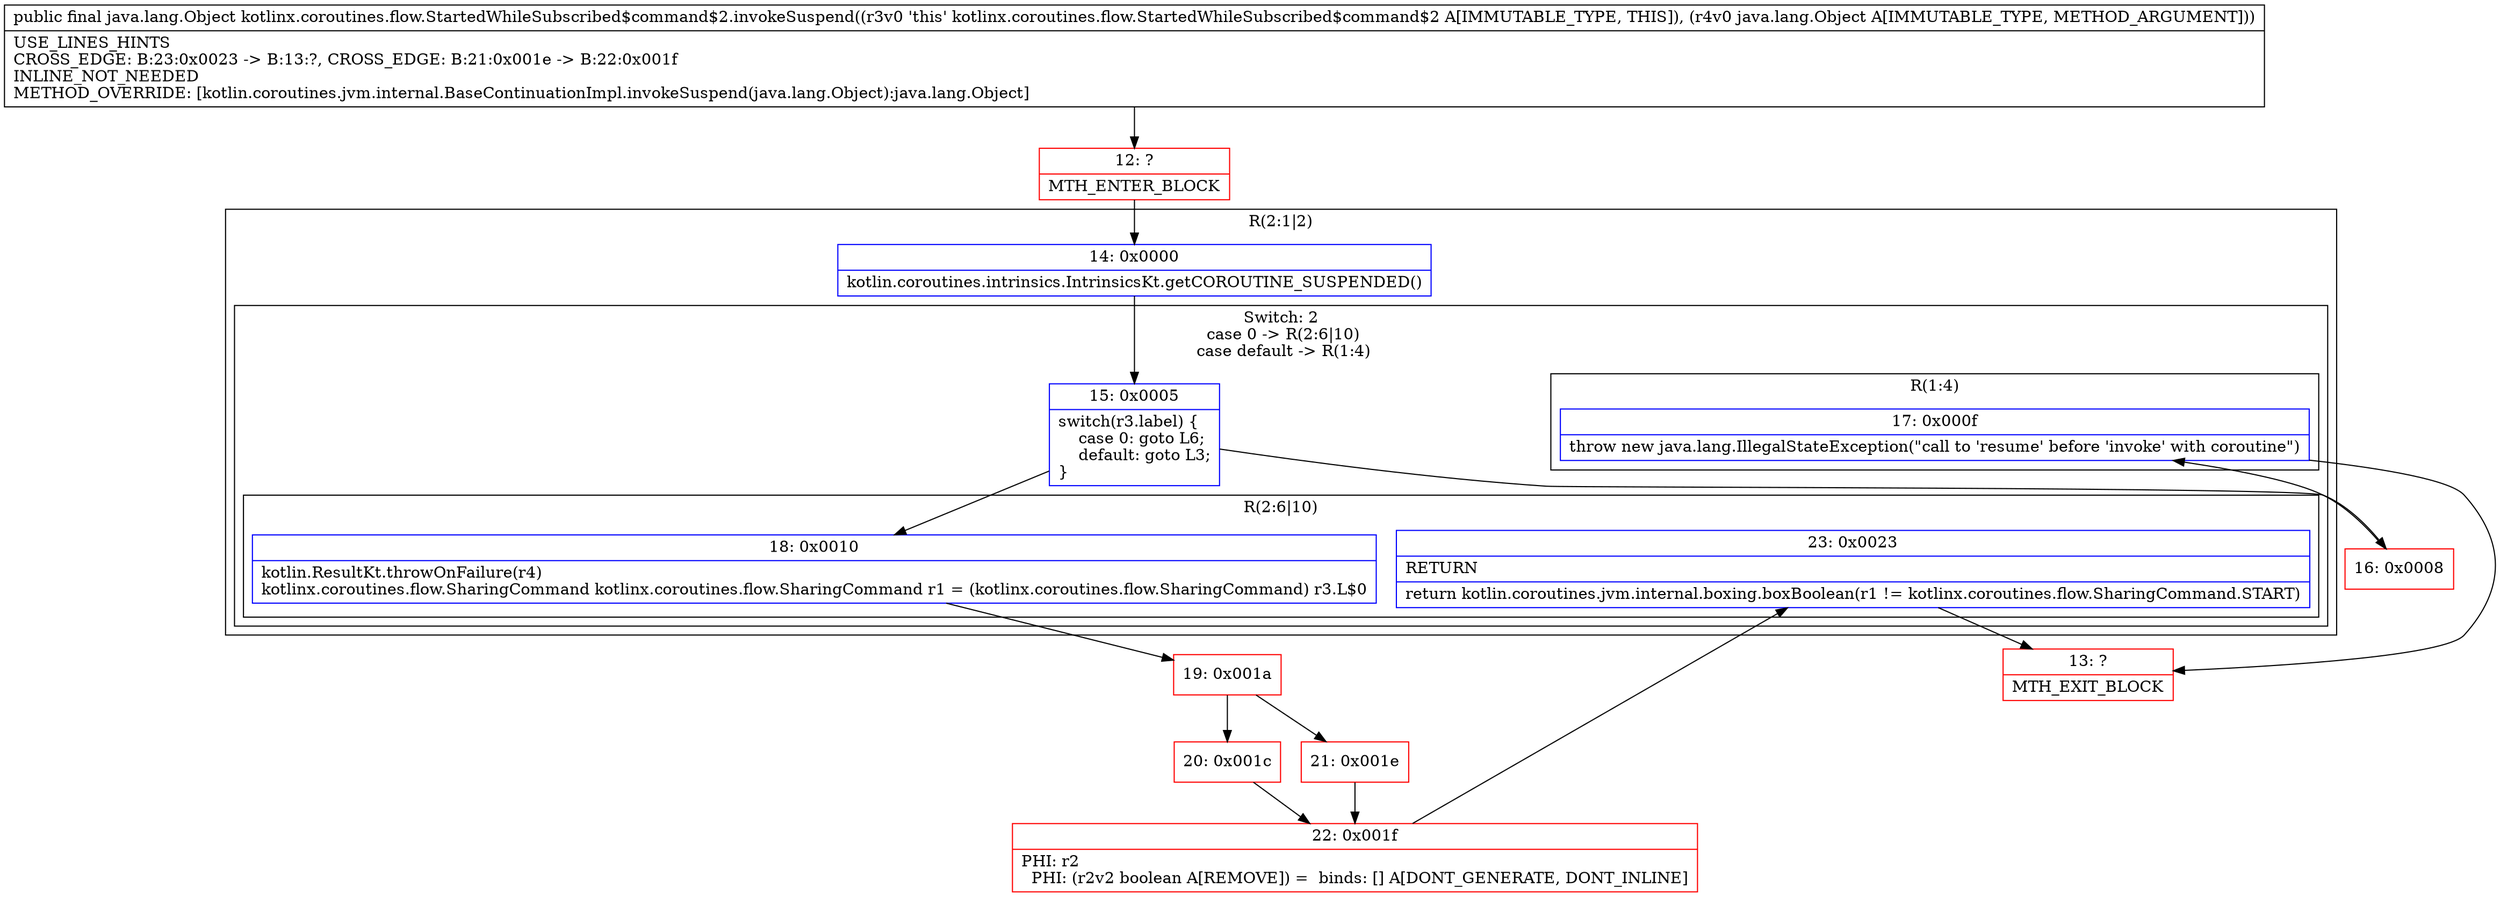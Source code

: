 digraph "CFG forkotlinx.coroutines.flow.StartedWhileSubscribed$command$2.invokeSuspend(Ljava\/lang\/Object;)Ljava\/lang\/Object;" {
subgraph cluster_Region_2129182990 {
label = "R(2:1|2)";
node [shape=record,color=blue];
Node_14 [shape=record,label="{14\:\ 0x0000|kotlin.coroutines.intrinsics.IntrinsicsKt.getCOROUTINE_SUSPENDED()\l}"];
subgraph cluster_SwitchRegion_950915660 {
label = "Switch: 2
 case 0 -> R(2:6|10)
 case default -> R(1:4)";
node [shape=record,color=blue];
Node_15 [shape=record,label="{15\:\ 0x0005|switch(r3.label) \{\l    case 0: goto L6;\l    default: goto L3;\l\}\l}"];
subgraph cluster_Region_1052864624 {
label = "R(2:6|10)";
node [shape=record,color=blue];
Node_18 [shape=record,label="{18\:\ 0x0010|kotlin.ResultKt.throwOnFailure(r4)\lkotlinx.coroutines.flow.SharingCommand kotlinx.coroutines.flow.SharingCommand r1 = (kotlinx.coroutines.flow.SharingCommand) r3.L$0\l}"];
Node_23 [shape=record,label="{23\:\ 0x0023|RETURN\l|return kotlin.coroutines.jvm.internal.boxing.boxBoolean(r1 != kotlinx.coroutines.flow.SharingCommand.START)\l}"];
}
subgraph cluster_Region_419956902 {
label = "R(1:4)";
node [shape=record,color=blue];
Node_17 [shape=record,label="{17\:\ 0x000f|throw new java.lang.IllegalStateException(\"call to 'resume' before 'invoke' with coroutine\")\l}"];
}
}
}
Node_12 [shape=record,color=red,label="{12\:\ ?|MTH_ENTER_BLOCK\l}"];
Node_16 [shape=record,color=red,label="{16\:\ 0x0008}"];
Node_13 [shape=record,color=red,label="{13\:\ ?|MTH_EXIT_BLOCK\l}"];
Node_19 [shape=record,color=red,label="{19\:\ 0x001a}"];
Node_20 [shape=record,color=red,label="{20\:\ 0x001c}"];
Node_22 [shape=record,color=red,label="{22\:\ 0x001f|PHI: r2 \l  PHI: (r2v2 boolean A[REMOVE]) =  binds: [] A[DONT_GENERATE, DONT_INLINE]\l}"];
Node_21 [shape=record,color=red,label="{21\:\ 0x001e}"];
MethodNode[shape=record,label="{public final java.lang.Object kotlinx.coroutines.flow.StartedWhileSubscribed$command$2.invokeSuspend((r3v0 'this' kotlinx.coroutines.flow.StartedWhileSubscribed$command$2 A[IMMUTABLE_TYPE, THIS]), (r4v0 java.lang.Object A[IMMUTABLE_TYPE, METHOD_ARGUMENT]))  | USE_LINES_HINTS\lCROSS_EDGE: B:23:0x0023 \-\> B:13:?, CROSS_EDGE: B:21:0x001e \-\> B:22:0x001f\lINLINE_NOT_NEEDED\lMETHOD_OVERRIDE: [kotlin.coroutines.jvm.internal.BaseContinuationImpl.invokeSuspend(java.lang.Object):java.lang.Object]\l}"];
MethodNode -> Node_12;Node_14 -> Node_15;
Node_15 -> Node_16;
Node_15 -> Node_18;
Node_18 -> Node_19;
Node_23 -> Node_13;
Node_17 -> Node_13;
Node_12 -> Node_14;
Node_16 -> Node_17;
Node_19 -> Node_20;
Node_19 -> Node_21;
Node_20 -> Node_22;
Node_22 -> Node_23;
Node_21 -> Node_22;
}


